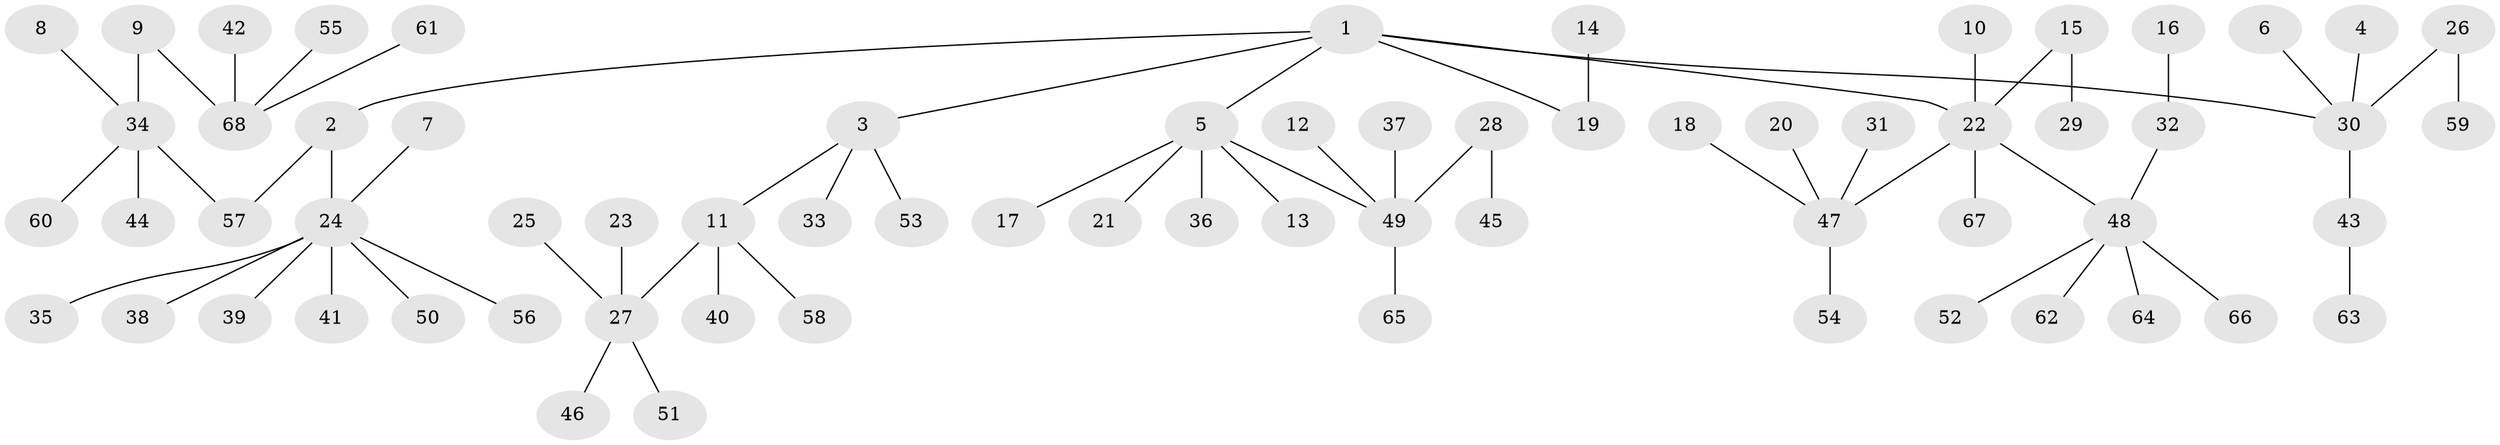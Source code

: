 // original degree distribution, {4: 0.08148148148148149, 3: 0.11851851851851852, 6: 0.022222222222222223, 5: 0.022222222222222223, 1: 0.4888888888888889, 2: 0.25925925925925924, 7: 0.007407407407407408}
// Generated by graph-tools (version 1.1) at 2025/50/03/09/25 03:50:16]
// undirected, 68 vertices, 67 edges
graph export_dot {
graph [start="1"]
  node [color=gray90,style=filled];
  1;
  2;
  3;
  4;
  5;
  6;
  7;
  8;
  9;
  10;
  11;
  12;
  13;
  14;
  15;
  16;
  17;
  18;
  19;
  20;
  21;
  22;
  23;
  24;
  25;
  26;
  27;
  28;
  29;
  30;
  31;
  32;
  33;
  34;
  35;
  36;
  37;
  38;
  39;
  40;
  41;
  42;
  43;
  44;
  45;
  46;
  47;
  48;
  49;
  50;
  51;
  52;
  53;
  54;
  55;
  56;
  57;
  58;
  59;
  60;
  61;
  62;
  63;
  64;
  65;
  66;
  67;
  68;
  1 -- 2 [weight=1.0];
  1 -- 3 [weight=1.0];
  1 -- 5 [weight=1.0];
  1 -- 19 [weight=1.0];
  1 -- 22 [weight=1.0];
  1 -- 30 [weight=1.0];
  2 -- 24 [weight=1.0];
  2 -- 57 [weight=1.0];
  3 -- 11 [weight=1.0];
  3 -- 33 [weight=1.0];
  3 -- 53 [weight=1.0];
  4 -- 30 [weight=1.0];
  5 -- 13 [weight=1.0];
  5 -- 17 [weight=1.0];
  5 -- 21 [weight=1.0];
  5 -- 36 [weight=1.0];
  5 -- 49 [weight=1.0];
  6 -- 30 [weight=1.0];
  7 -- 24 [weight=1.0];
  8 -- 34 [weight=1.0];
  9 -- 34 [weight=1.0];
  9 -- 68 [weight=1.0];
  10 -- 22 [weight=1.0];
  11 -- 27 [weight=1.0];
  11 -- 40 [weight=1.0];
  11 -- 58 [weight=1.0];
  12 -- 49 [weight=1.0];
  14 -- 19 [weight=1.0];
  15 -- 22 [weight=1.0];
  15 -- 29 [weight=1.0];
  16 -- 32 [weight=1.0];
  18 -- 47 [weight=1.0];
  20 -- 47 [weight=1.0];
  22 -- 47 [weight=1.0];
  22 -- 48 [weight=1.0];
  22 -- 67 [weight=1.0];
  23 -- 27 [weight=1.0];
  24 -- 35 [weight=1.0];
  24 -- 38 [weight=1.0];
  24 -- 39 [weight=1.0];
  24 -- 41 [weight=1.0];
  24 -- 50 [weight=1.0];
  24 -- 56 [weight=1.0];
  25 -- 27 [weight=1.0];
  26 -- 30 [weight=1.0];
  26 -- 59 [weight=1.0];
  27 -- 46 [weight=1.0];
  27 -- 51 [weight=1.0];
  28 -- 45 [weight=1.0];
  28 -- 49 [weight=1.0];
  30 -- 43 [weight=1.0];
  31 -- 47 [weight=1.0];
  32 -- 48 [weight=1.0];
  34 -- 44 [weight=1.0];
  34 -- 57 [weight=1.0];
  34 -- 60 [weight=1.0];
  37 -- 49 [weight=1.0];
  42 -- 68 [weight=1.0];
  43 -- 63 [weight=1.0];
  47 -- 54 [weight=1.0];
  48 -- 52 [weight=1.0];
  48 -- 62 [weight=1.0];
  48 -- 64 [weight=1.0];
  48 -- 66 [weight=1.0];
  49 -- 65 [weight=1.0];
  55 -- 68 [weight=1.0];
  61 -- 68 [weight=1.0];
}
